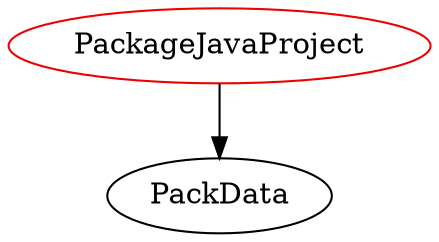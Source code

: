 digraph packagejavaproject{
PackageJavaProject -> PackData;
PackageJavaProject	[shape=oval, color=red2, label="PackageJavaProject"];
}
